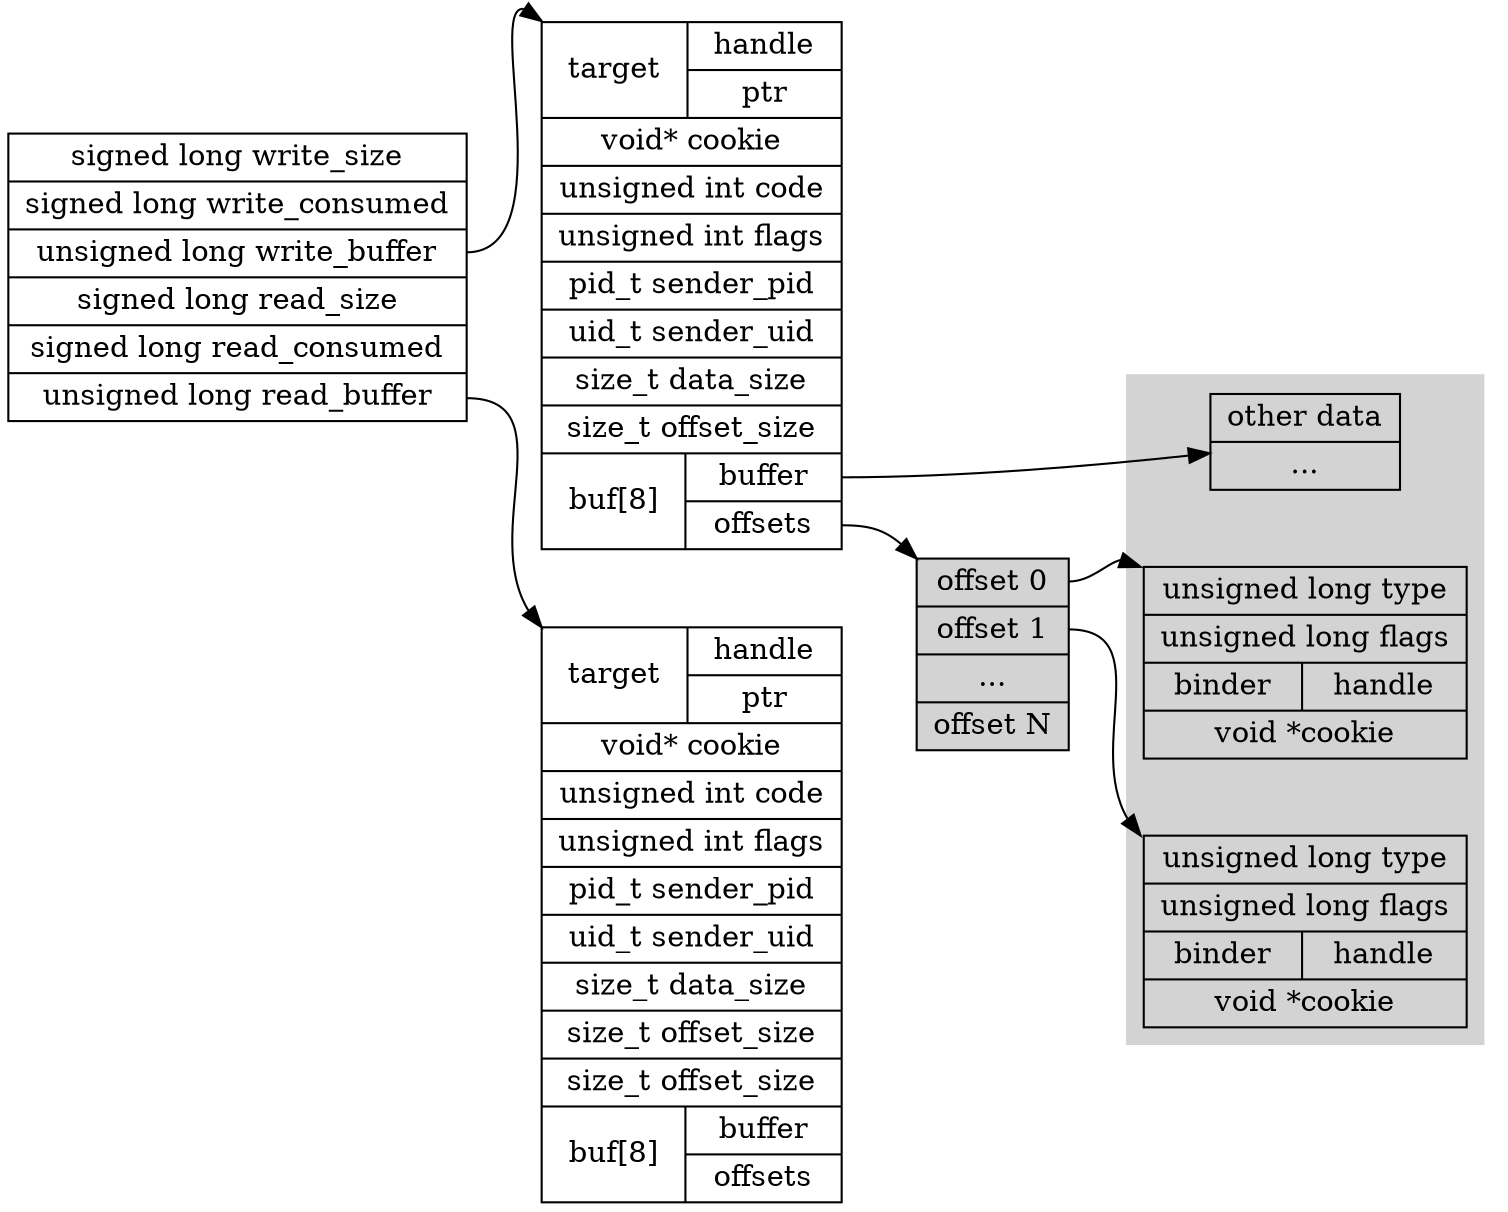 digraph G {
    rankdir=LR;
    nodesep=.5;
    node [shape=record];
    compound=true;

    binder_wr [label="<write_size>signed long write_size
                      | <write_consumed>signed long write_consumed
                      | <write_buffer>unsigned long write_buffer
                      | <read_size>signed long read_size
                      | <read_consumed>signed long read_consumed
                      | <read_buffer>unsigned long read_buffer"];
             
    binder_transaction_data_w [label="{<target>target | {handle | ptr}} | void* cookie
                                    | unsigned int code
                                    | unsigned int flags
                                    | pid_t sender_pid
                                    | uid_t sender_uid
                                    | size_t data_size
                                    | size_t offset_size | {buf[8] | {<buf_p>buffer | <off_p>offsets}}"];
                                    
    binder_transaction_data_r [label="{<target>target | {handle | ptr}} | void* cookie
                                    | unsigned int code
                                    | unsigned int flags
                                    | pid_t sender_pid
                                    | uid_t sender_uid
                                    | size_t data_size
                                    | size_t offset_size
                                    | size_t offset_size | {buf[8] | {buffer | offsets}}"];
                                    
    offsets [style=filled label="<f0>offset 0 | <f1>offset 1 | ... | offset N"];
    
    // sub graph
    subgraph cluster_flat_objs_1 {
        style=filled
        color=lightgrey
        other_data [label="other data | ..."];
        flat_binder_object_1 [label="<type>unsigned long type
                                     | unsigned long flags | { binder | handle } | void *cookie"];
        flat_binder_object_2 [label="<type>unsigned long type
                                     | unsigned long flags | { binder | handle } | void *cookie"];
    }
    
    binder_wr:write_buffer -> binder_transaction_data_w:target:nw;
    binder_wr:read_buffer -> binder_transaction_data_r:target:nw;
    binder_transaction_data_w:buf_p -> other_data [ltail=cluster_flat_objs_1];
    binder_transaction_data_w:off_p -> offsets:f0:nw;
    offsets:f0 -> flat_binder_object_1:type:nw;
    offsets:f1 -> flat_binder_object_2:type:nw;
}